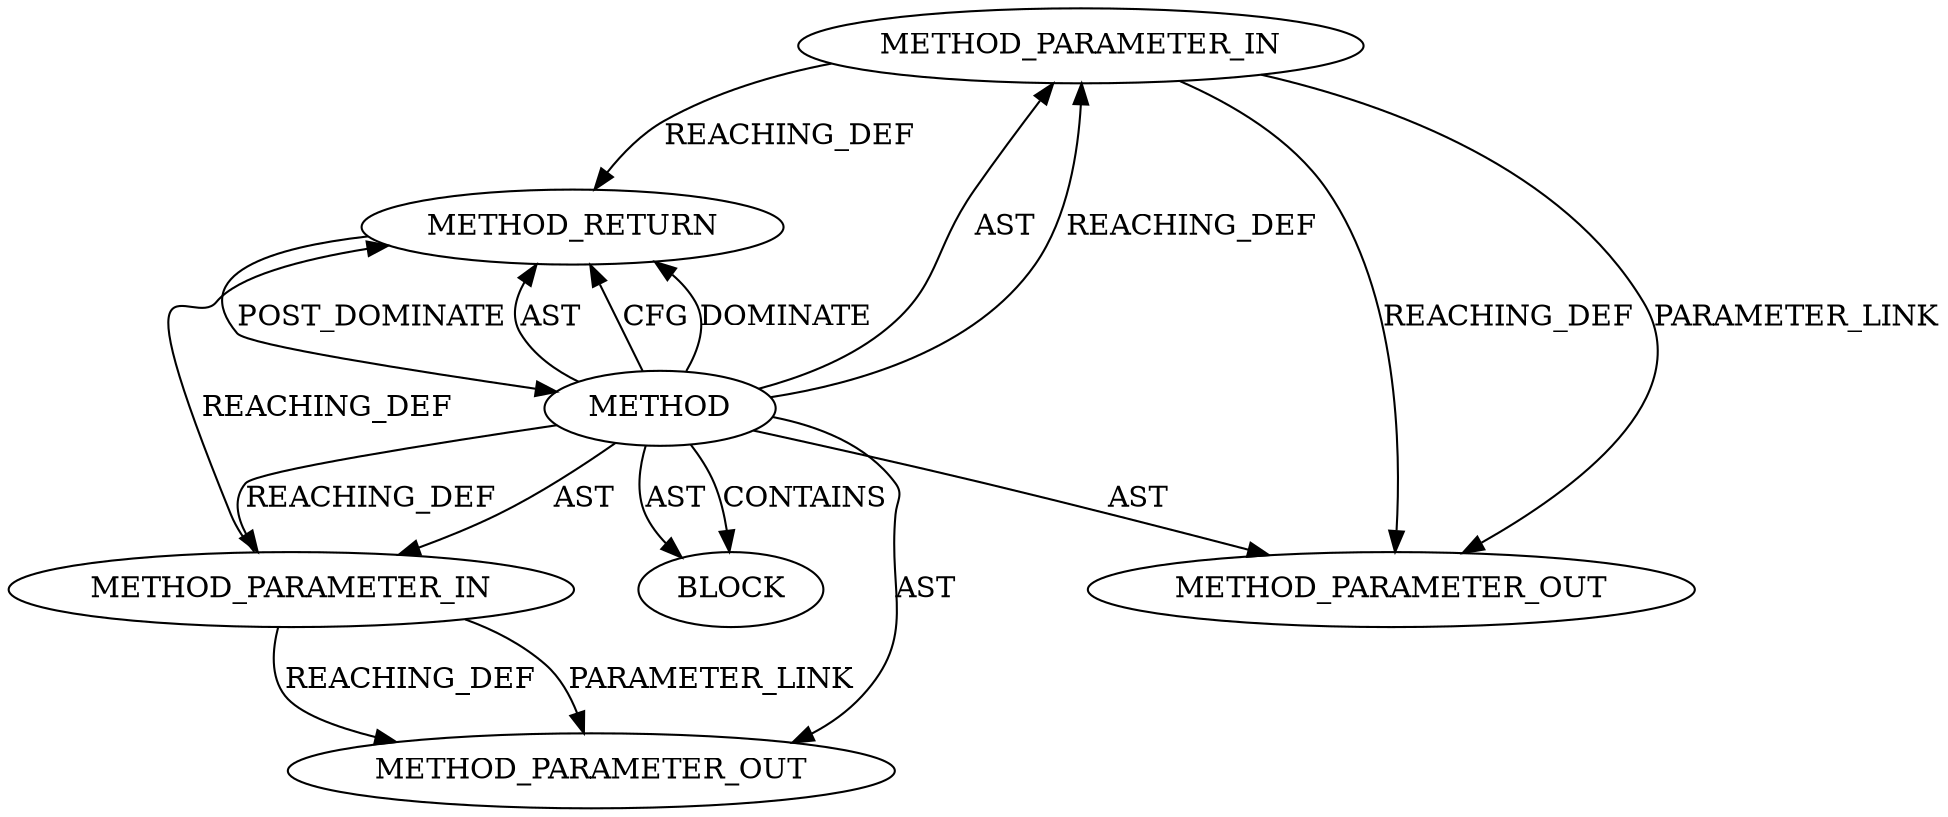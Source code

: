 digraph {
  12771 [label=METHOD_PARAMETER_IN ORDER=2 CODE="p2" IS_VARIADIC=false TYPE_FULL_NAME="ANY" EVALUATION_STRATEGY="BY_VALUE" INDEX=2 NAME="p2"]
  12770 [label=METHOD_PARAMETER_IN ORDER=1 CODE="p1" IS_VARIADIC=false TYPE_FULL_NAME="ANY" EVALUATION_STRATEGY="BY_VALUE" INDEX=1 NAME="p1"]
  12769 [label=METHOD AST_PARENT_TYPE="NAMESPACE_BLOCK" AST_PARENT_FULL_NAME="<global>" ORDER=0 CODE="<empty>" FULL_NAME="ceph_addr_set_port" IS_EXTERNAL=true FILENAME="<empty>" SIGNATURE="" NAME="ceph_addr_set_port"]
  12773 [label=METHOD_RETURN ORDER=2 CODE="RET" TYPE_FULL_NAME="ANY" EVALUATION_STRATEGY="BY_VALUE"]
  13538 [label=METHOD_PARAMETER_OUT ORDER=2 CODE="p2" IS_VARIADIC=false TYPE_FULL_NAME="ANY" EVALUATION_STRATEGY="BY_VALUE" INDEX=2 NAME="p2"]
  12772 [label=BLOCK ORDER=1 ARGUMENT_INDEX=1 CODE="<empty>" TYPE_FULL_NAME="ANY"]
  13537 [label=METHOD_PARAMETER_OUT ORDER=1 CODE="p1" IS_VARIADIC=false TYPE_FULL_NAME="ANY" EVALUATION_STRATEGY="BY_VALUE" INDEX=1 NAME="p1"]
  12770 -> 12773 [label=REACHING_DEF VARIABLE="p1"]
  12769 -> 12772 [label=CONTAINS ]
  12769 -> 13537 [label=AST ]
  12770 -> 13537 [label=PARAMETER_LINK ]
  12769 -> 12771 [label=AST ]
  12769 -> 12772 [label=AST ]
  12770 -> 13537 [label=REACHING_DEF VARIABLE="p1"]
  12769 -> 12773 [label=AST ]
  12773 -> 12769 [label=POST_DOMINATE ]
  12769 -> 12770 [label=REACHING_DEF VARIABLE=""]
  12769 -> 12771 [label=REACHING_DEF VARIABLE=""]
  12771 -> 13538 [label=REACHING_DEF VARIABLE="p2"]
  12769 -> 12773 [label=CFG ]
  12771 -> 13538 [label=PARAMETER_LINK ]
  12769 -> 12770 [label=AST ]
  12771 -> 12773 [label=REACHING_DEF VARIABLE="p2"]
  12769 -> 13538 [label=AST ]
  12769 -> 12773 [label=DOMINATE ]
}
